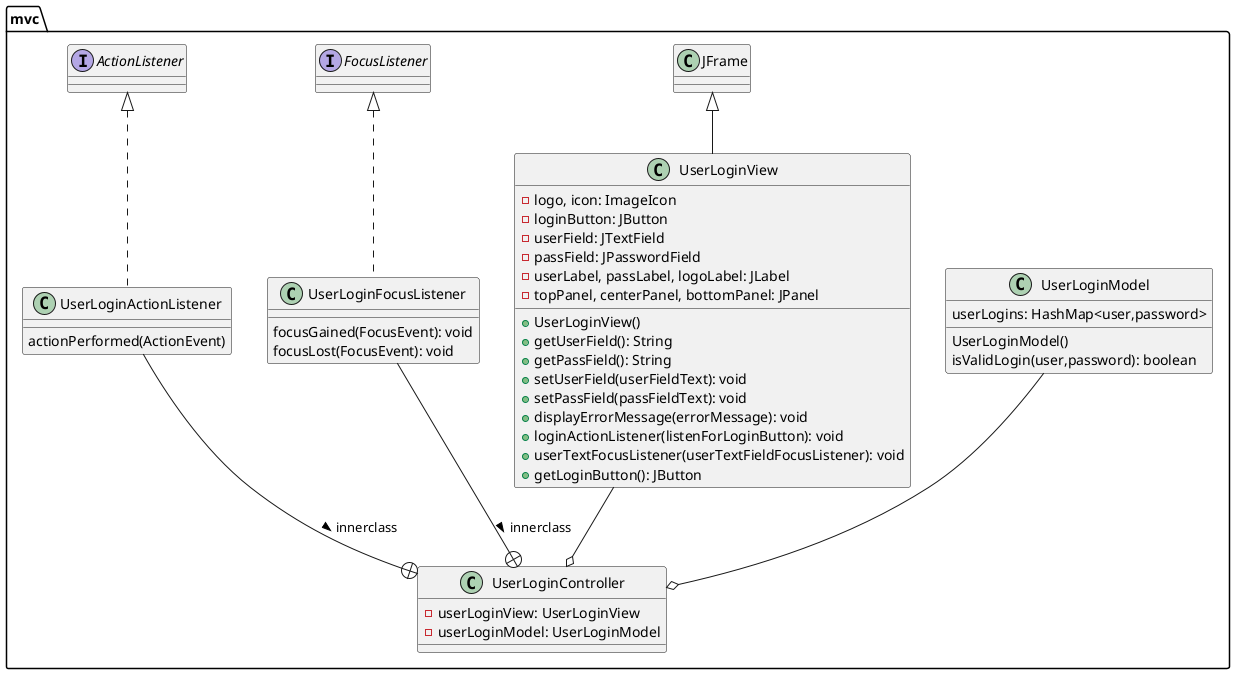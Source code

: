 @startuml
'https://plantuml.com/class-diagram


package mvc {
class UserLoginModel {
    userLogins: HashMap<user,password>
    UserLoginModel()
    isValidLogin(user,password): boolean
}

class UserLoginView extends JFrame {
    -logo, icon: ImageIcon
    -loginButton: JButton
    -userField: JTextField
    -passField: JPasswordField
    -userLabel, passLabel, logoLabel: JLabel
    -topPanel, centerPanel, bottomPanel: JPanel
    +UserLoginView()
    +getUserField(): String
    +getPassField(): String
    +setUserField(userFieldText): void
    +setPassField(passFieldText): void
    +displayErrorMessage(errorMessage): void
    +loginActionListener(listenForLoginButton): void
    +userTextFocusListener(userTextFieldFocusListener): void
    +getLoginButton(): JButton
}

class UserLoginController {
    -userLoginView: UserLoginView
    -userLoginModel: UserLoginModel
}

class UserLoginFocusListener implements FocusListener {
    focusGained(FocusEvent): void
    focusLost(FocusEvent): void
}

class UserLoginActionListener implements ActionListener {
    actionPerformed(ActionEvent)
}

UserLoginView --o UserLoginController
UserLoginModel --o UserLoginController
UserLoginActionListener --+ UserLoginController : innerclass >
UserLoginFocusListener --+ UserLoginController : innerclass >

}

@enduml
